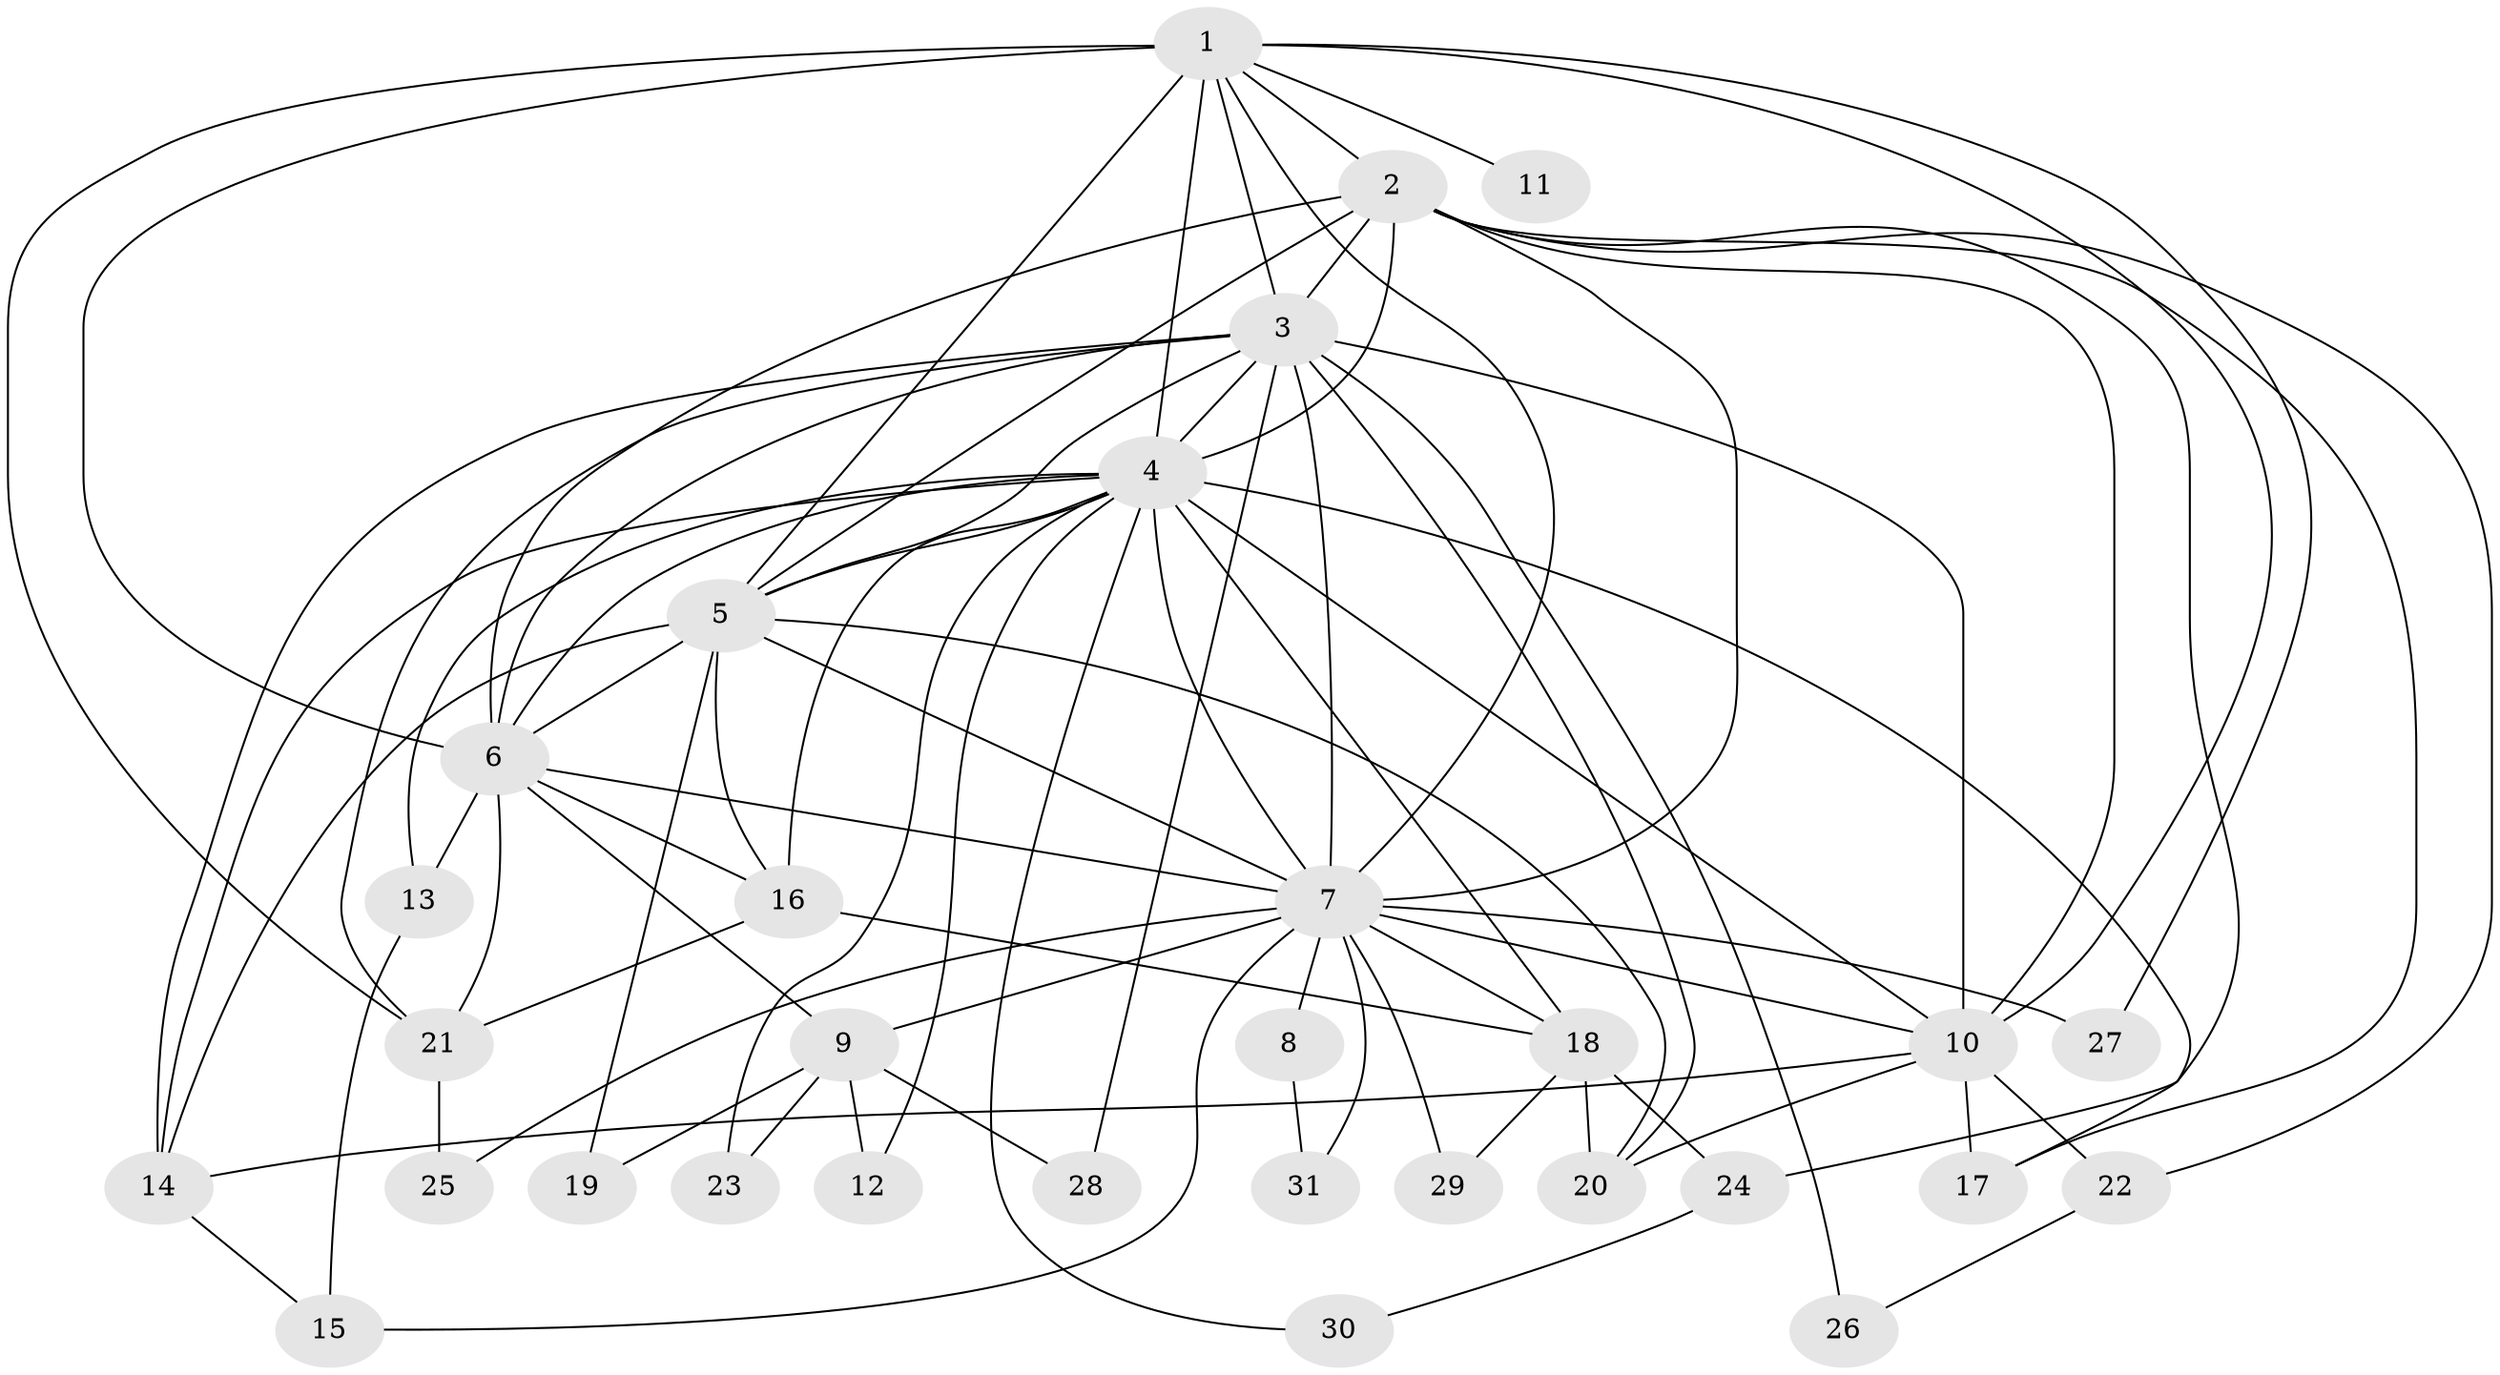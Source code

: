 // original degree distribution, {15: 0.01639344262295082, 14: 0.04918032786885246, 11: 0.01639344262295082, 19: 0.01639344262295082, 12: 0.01639344262295082, 21: 0.01639344262295082, 18: 0.01639344262295082, 22: 0.01639344262295082, 3: 0.22950819672131148, 6: 0.01639344262295082, 4: 0.06557377049180328, 2: 0.4918032786885246, 5: 0.03278688524590164}
// Generated by graph-tools (version 1.1) at 2025/34/03/09/25 02:34:46]
// undirected, 31 vertices, 80 edges
graph export_dot {
graph [start="1"]
  node [color=gray90,style=filled];
  1;
  2;
  3;
  4;
  5;
  6;
  7;
  8;
  9;
  10;
  11;
  12;
  13;
  14;
  15;
  16;
  17;
  18;
  19;
  20;
  21;
  22;
  23;
  24;
  25;
  26;
  27;
  28;
  29;
  30;
  31;
  1 -- 2 [weight=2.0];
  1 -- 3 [weight=2.0];
  1 -- 4 [weight=2.0];
  1 -- 5 [weight=1.0];
  1 -- 6 [weight=2.0];
  1 -- 7 [weight=1.0];
  1 -- 10 [weight=1.0];
  1 -- 11 [weight=1.0];
  1 -- 21 [weight=1.0];
  1 -- 27 [weight=1.0];
  2 -- 3 [weight=4.0];
  2 -- 4 [weight=4.0];
  2 -- 5 [weight=2.0];
  2 -- 6 [weight=3.0];
  2 -- 7 [weight=3.0];
  2 -- 10 [weight=1.0];
  2 -- 17 [weight=1.0];
  2 -- 22 [weight=1.0];
  2 -- 24 [weight=1.0];
  3 -- 4 [weight=4.0];
  3 -- 5 [weight=3.0];
  3 -- 6 [weight=2.0];
  3 -- 7 [weight=2.0];
  3 -- 10 [weight=7.0];
  3 -- 14 [weight=1.0];
  3 -- 20 [weight=1.0];
  3 -- 21 [weight=1.0];
  3 -- 26 [weight=3.0];
  3 -- 28 [weight=1.0];
  4 -- 5 [weight=2.0];
  4 -- 6 [weight=2.0];
  4 -- 7 [weight=2.0];
  4 -- 10 [weight=1.0];
  4 -- 12 [weight=1.0];
  4 -- 13 [weight=2.0];
  4 -- 14 [weight=1.0];
  4 -- 16 [weight=1.0];
  4 -- 17 [weight=1.0];
  4 -- 18 [weight=1.0];
  4 -- 23 [weight=1.0];
  4 -- 30 [weight=1.0];
  5 -- 6 [weight=1.0];
  5 -- 7 [weight=1.0];
  5 -- 14 [weight=1.0];
  5 -- 16 [weight=1.0];
  5 -- 19 [weight=1.0];
  5 -- 20 [weight=1.0];
  6 -- 7 [weight=1.0];
  6 -- 9 [weight=3.0];
  6 -- 13 [weight=2.0];
  6 -- 16 [weight=1.0];
  6 -- 21 [weight=1.0];
  7 -- 8 [weight=1.0];
  7 -- 9 [weight=2.0];
  7 -- 10 [weight=2.0];
  7 -- 15 [weight=1.0];
  7 -- 18 [weight=1.0];
  7 -- 25 [weight=1.0];
  7 -- 27 [weight=1.0];
  7 -- 29 [weight=1.0];
  7 -- 31 [weight=1.0];
  8 -- 31 [weight=1.0];
  9 -- 12 [weight=1.0];
  9 -- 19 [weight=1.0];
  9 -- 23 [weight=1.0];
  9 -- 28 [weight=2.0];
  10 -- 14 [weight=1.0];
  10 -- 17 [weight=1.0];
  10 -- 20 [weight=1.0];
  10 -- 22 [weight=1.0];
  13 -- 15 [weight=1.0];
  14 -- 15 [weight=1.0];
  16 -- 18 [weight=1.0];
  16 -- 21 [weight=1.0];
  18 -- 20 [weight=1.0];
  18 -- 24 [weight=1.0];
  18 -- 29 [weight=1.0];
  21 -- 25 [weight=1.0];
  22 -- 26 [weight=1.0];
  24 -- 30 [weight=1.0];
}
